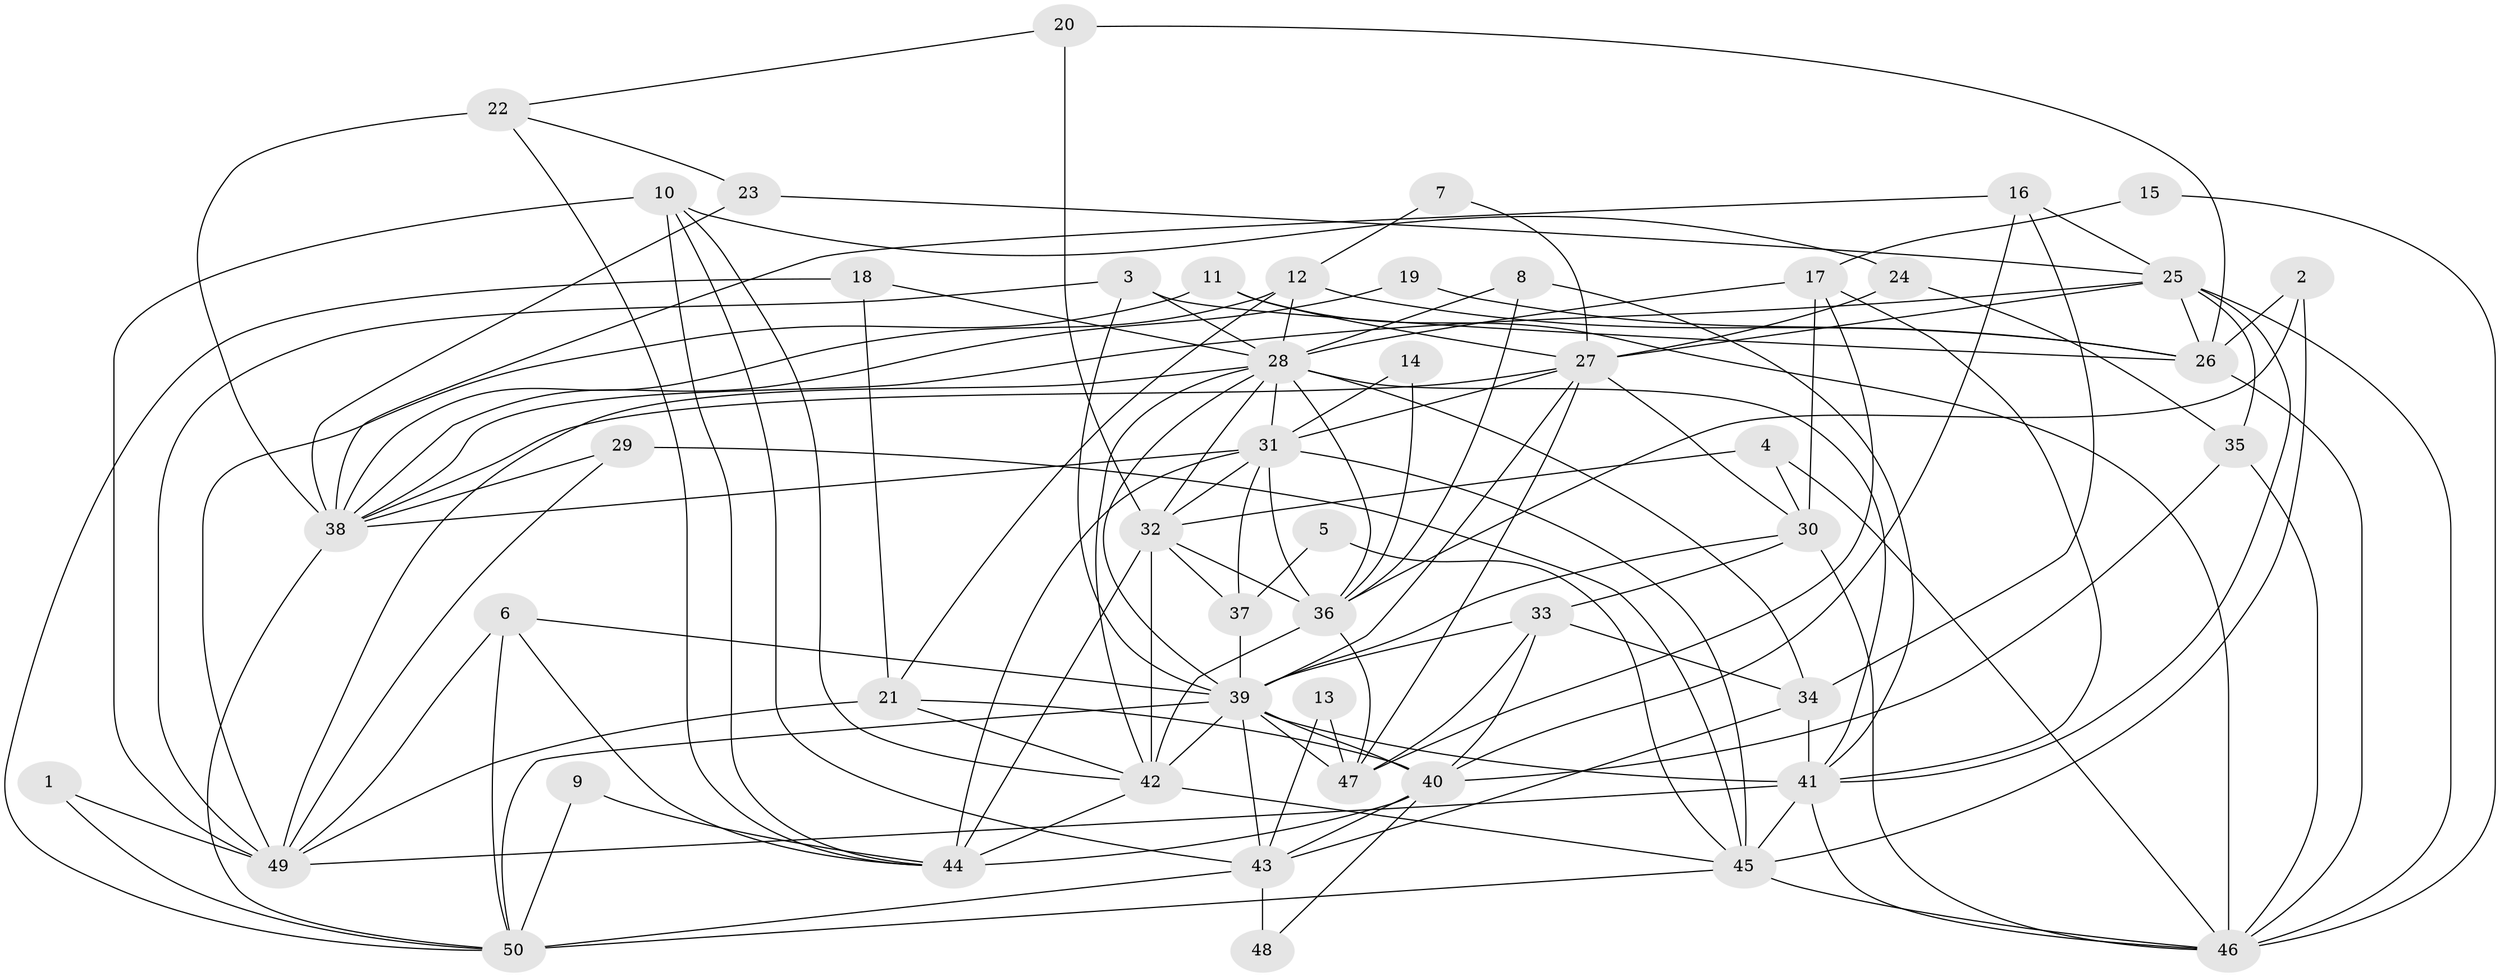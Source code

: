// original degree distribution, {4: 0.25, 2: 0.18, 3: 0.23, 8: 0.03, 5: 0.17, 6: 0.12, 7: 0.02}
// Generated by graph-tools (version 1.1) at 2025/50/03/09/25 03:50:08]
// undirected, 50 vertices, 135 edges
graph export_dot {
graph [start="1"]
  node [color=gray90,style=filled];
  1;
  2;
  3;
  4;
  5;
  6;
  7;
  8;
  9;
  10;
  11;
  12;
  13;
  14;
  15;
  16;
  17;
  18;
  19;
  20;
  21;
  22;
  23;
  24;
  25;
  26;
  27;
  28;
  29;
  30;
  31;
  32;
  33;
  34;
  35;
  36;
  37;
  38;
  39;
  40;
  41;
  42;
  43;
  44;
  45;
  46;
  47;
  48;
  49;
  50;
  1 -- 49 [weight=1.0];
  1 -- 50 [weight=1.0];
  2 -- 26 [weight=1.0];
  2 -- 36 [weight=1.0];
  2 -- 45 [weight=1.0];
  3 -- 26 [weight=1.0];
  3 -- 28 [weight=1.0];
  3 -- 39 [weight=1.0];
  3 -- 49 [weight=1.0];
  4 -- 30 [weight=1.0];
  4 -- 32 [weight=1.0];
  4 -- 46 [weight=1.0];
  5 -- 37 [weight=1.0];
  5 -- 45 [weight=1.0];
  6 -- 39 [weight=1.0];
  6 -- 44 [weight=1.0];
  6 -- 49 [weight=1.0];
  6 -- 50 [weight=1.0];
  7 -- 12 [weight=1.0];
  7 -- 27 [weight=1.0];
  8 -- 28 [weight=1.0];
  8 -- 36 [weight=1.0];
  8 -- 41 [weight=1.0];
  9 -- 44 [weight=1.0];
  9 -- 50 [weight=1.0];
  10 -- 24 [weight=1.0];
  10 -- 42 [weight=1.0];
  10 -- 43 [weight=2.0];
  10 -- 44 [weight=1.0];
  10 -- 49 [weight=2.0];
  11 -- 27 [weight=1.0];
  11 -- 46 [weight=1.0];
  11 -- 49 [weight=1.0];
  12 -- 21 [weight=1.0];
  12 -- 26 [weight=1.0];
  12 -- 28 [weight=2.0];
  12 -- 38 [weight=1.0];
  13 -- 43 [weight=1.0];
  13 -- 47 [weight=1.0];
  14 -- 31 [weight=1.0];
  14 -- 36 [weight=1.0];
  15 -- 17 [weight=1.0];
  15 -- 46 [weight=1.0];
  16 -- 25 [weight=1.0];
  16 -- 34 [weight=1.0];
  16 -- 38 [weight=1.0];
  16 -- 40 [weight=1.0];
  17 -- 28 [weight=1.0];
  17 -- 30 [weight=1.0];
  17 -- 41 [weight=1.0];
  17 -- 47 [weight=1.0];
  18 -- 21 [weight=1.0];
  18 -- 28 [weight=1.0];
  18 -- 50 [weight=1.0];
  19 -- 26 [weight=1.0];
  19 -- 38 [weight=1.0];
  20 -- 22 [weight=1.0];
  20 -- 26 [weight=1.0];
  20 -- 32 [weight=1.0];
  21 -- 40 [weight=1.0];
  21 -- 42 [weight=1.0];
  21 -- 49 [weight=1.0];
  22 -- 23 [weight=1.0];
  22 -- 38 [weight=1.0];
  22 -- 44 [weight=1.0];
  23 -- 25 [weight=1.0];
  23 -- 38 [weight=1.0];
  24 -- 27 [weight=1.0];
  24 -- 35 [weight=1.0];
  25 -- 26 [weight=1.0];
  25 -- 27 [weight=1.0];
  25 -- 35 [weight=1.0];
  25 -- 38 [weight=1.0];
  25 -- 41 [weight=1.0];
  25 -- 46 [weight=1.0];
  26 -- 46 [weight=1.0];
  27 -- 30 [weight=1.0];
  27 -- 31 [weight=1.0];
  27 -- 38 [weight=1.0];
  27 -- 39 [weight=1.0];
  27 -- 47 [weight=1.0];
  28 -- 31 [weight=1.0];
  28 -- 32 [weight=1.0];
  28 -- 34 [weight=1.0];
  28 -- 36 [weight=1.0];
  28 -- 39 [weight=1.0];
  28 -- 41 [weight=1.0];
  28 -- 42 [weight=1.0];
  28 -- 49 [weight=1.0];
  29 -- 38 [weight=1.0];
  29 -- 45 [weight=1.0];
  29 -- 49 [weight=1.0];
  30 -- 33 [weight=1.0];
  30 -- 39 [weight=1.0];
  30 -- 46 [weight=1.0];
  31 -- 32 [weight=1.0];
  31 -- 36 [weight=1.0];
  31 -- 37 [weight=1.0];
  31 -- 38 [weight=1.0];
  31 -- 44 [weight=1.0];
  31 -- 45 [weight=2.0];
  32 -- 36 [weight=1.0];
  32 -- 37 [weight=1.0];
  32 -- 42 [weight=1.0];
  32 -- 44 [weight=1.0];
  33 -- 34 [weight=1.0];
  33 -- 39 [weight=1.0];
  33 -- 40 [weight=1.0];
  33 -- 47 [weight=1.0];
  34 -- 41 [weight=1.0];
  34 -- 43 [weight=2.0];
  35 -- 40 [weight=1.0];
  35 -- 46 [weight=1.0];
  36 -- 42 [weight=1.0];
  36 -- 47 [weight=1.0];
  37 -- 39 [weight=1.0];
  38 -- 50 [weight=1.0];
  39 -- 40 [weight=1.0];
  39 -- 41 [weight=1.0];
  39 -- 42 [weight=1.0];
  39 -- 43 [weight=1.0];
  39 -- 47 [weight=1.0];
  39 -- 50 [weight=1.0];
  40 -- 43 [weight=1.0];
  40 -- 44 [weight=2.0];
  40 -- 48 [weight=1.0];
  41 -- 45 [weight=1.0];
  41 -- 46 [weight=1.0];
  41 -- 49 [weight=1.0];
  42 -- 44 [weight=1.0];
  42 -- 45 [weight=1.0];
  43 -- 48 [weight=2.0];
  43 -- 50 [weight=2.0];
  45 -- 46 [weight=1.0];
  45 -- 50 [weight=1.0];
}
